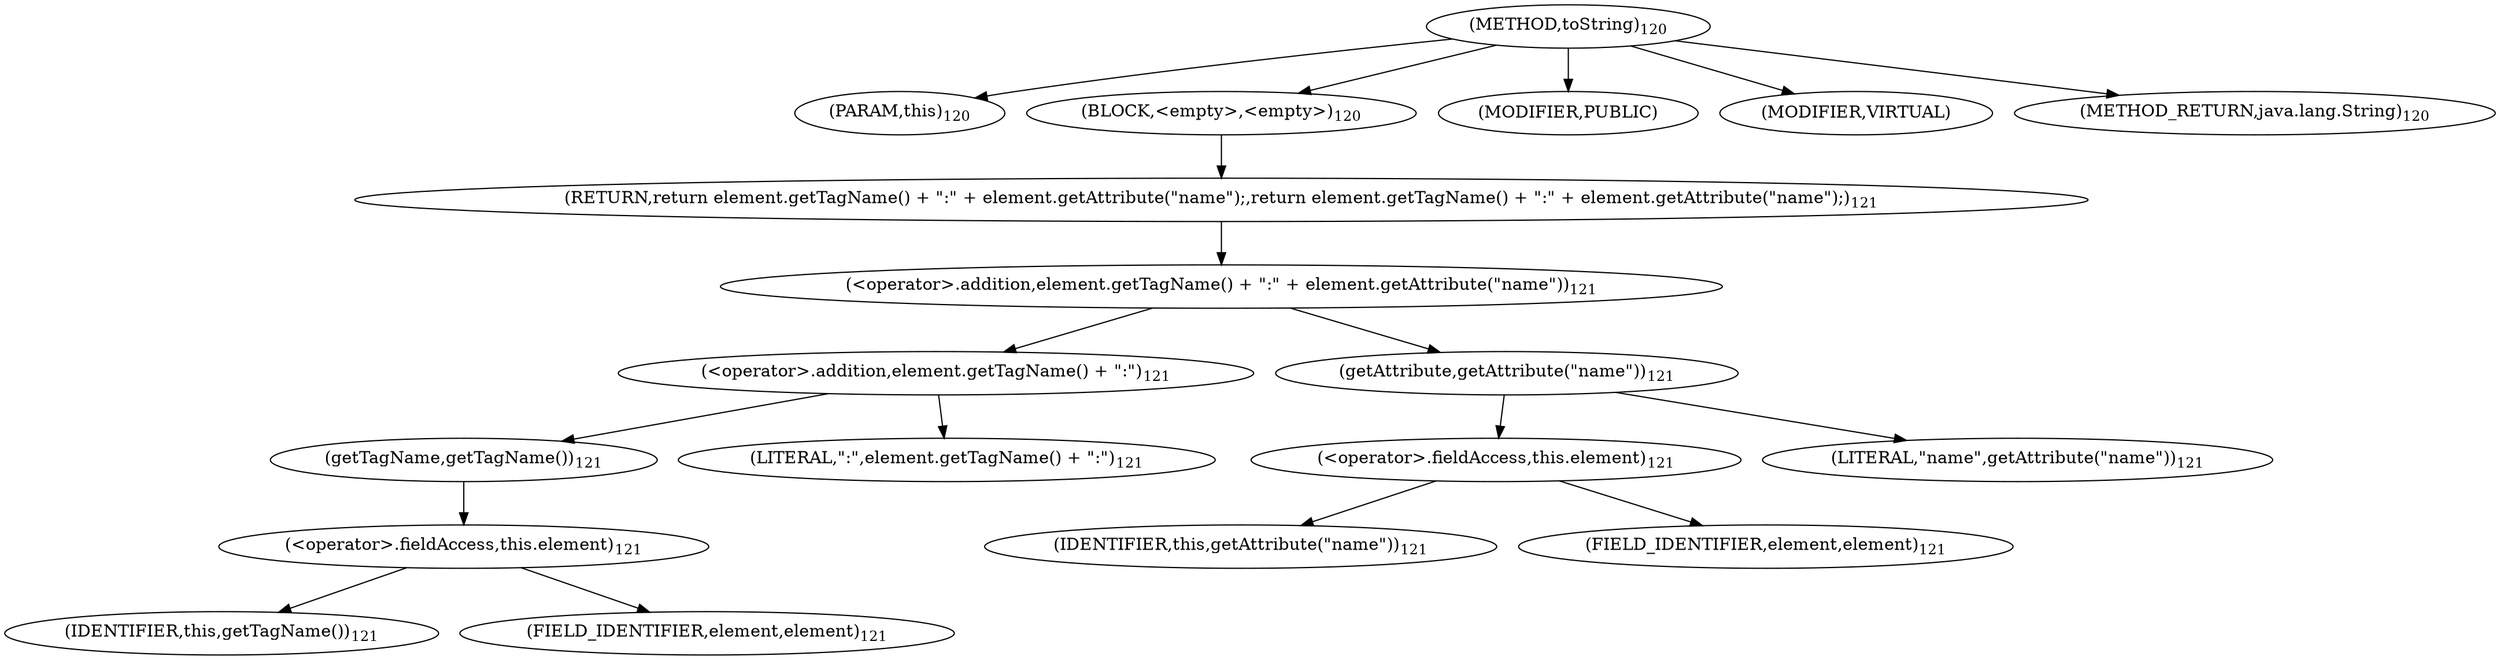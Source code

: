 digraph "toString" {  
"139" [label = <(METHOD,toString)<SUB>120</SUB>> ]
"140" [label = <(PARAM,this)<SUB>120</SUB>> ]
"141" [label = <(BLOCK,&lt;empty&gt;,&lt;empty&gt;)<SUB>120</SUB>> ]
"142" [label = <(RETURN,return element.getTagName() + &quot;:&quot; + element.getAttribute(&quot;name&quot;);,return element.getTagName() + &quot;:&quot; + element.getAttribute(&quot;name&quot;);)<SUB>121</SUB>> ]
"143" [label = <(&lt;operator&gt;.addition,element.getTagName() + &quot;:&quot; + element.getAttribute(&quot;name&quot;))<SUB>121</SUB>> ]
"144" [label = <(&lt;operator&gt;.addition,element.getTagName() + &quot;:&quot;)<SUB>121</SUB>> ]
"145" [label = <(getTagName,getTagName())<SUB>121</SUB>> ]
"146" [label = <(&lt;operator&gt;.fieldAccess,this.element)<SUB>121</SUB>> ]
"147" [label = <(IDENTIFIER,this,getTagName())<SUB>121</SUB>> ]
"148" [label = <(FIELD_IDENTIFIER,element,element)<SUB>121</SUB>> ]
"149" [label = <(LITERAL,&quot;:&quot;,element.getTagName() + &quot;:&quot;)<SUB>121</SUB>> ]
"150" [label = <(getAttribute,getAttribute(&quot;name&quot;))<SUB>121</SUB>> ]
"151" [label = <(&lt;operator&gt;.fieldAccess,this.element)<SUB>121</SUB>> ]
"152" [label = <(IDENTIFIER,this,getAttribute(&quot;name&quot;))<SUB>121</SUB>> ]
"153" [label = <(FIELD_IDENTIFIER,element,element)<SUB>121</SUB>> ]
"154" [label = <(LITERAL,&quot;name&quot;,getAttribute(&quot;name&quot;))<SUB>121</SUB>> ]
"155" [label = <(MODIFIER,PUBLIC)> ]
"156" [label = <(MODIFIER,VIRTUAL)> ]
"157" [label = <(METHOD_RETURN,java.lang.String)<SUB>120</SUB>> ]
  "139" -> "140" 
  "139" -> "141" 
  "139" -> "155" 
  "139" -> "156" 
  "139" -> "157" 
  "141" -> "142" 
  "142" -> "143" 
  "143" -> "144" 
  "143" -> "150" 
  "144" -> "145" 
  "144" -> "149" 
  "145" -> "146" 
  "146" -> "147" 
  "146" -> "148" 
  "150" -> "151" 
  "150" -> "154" 
  "151" -> "152" 
  "151" -> "153" 
}
